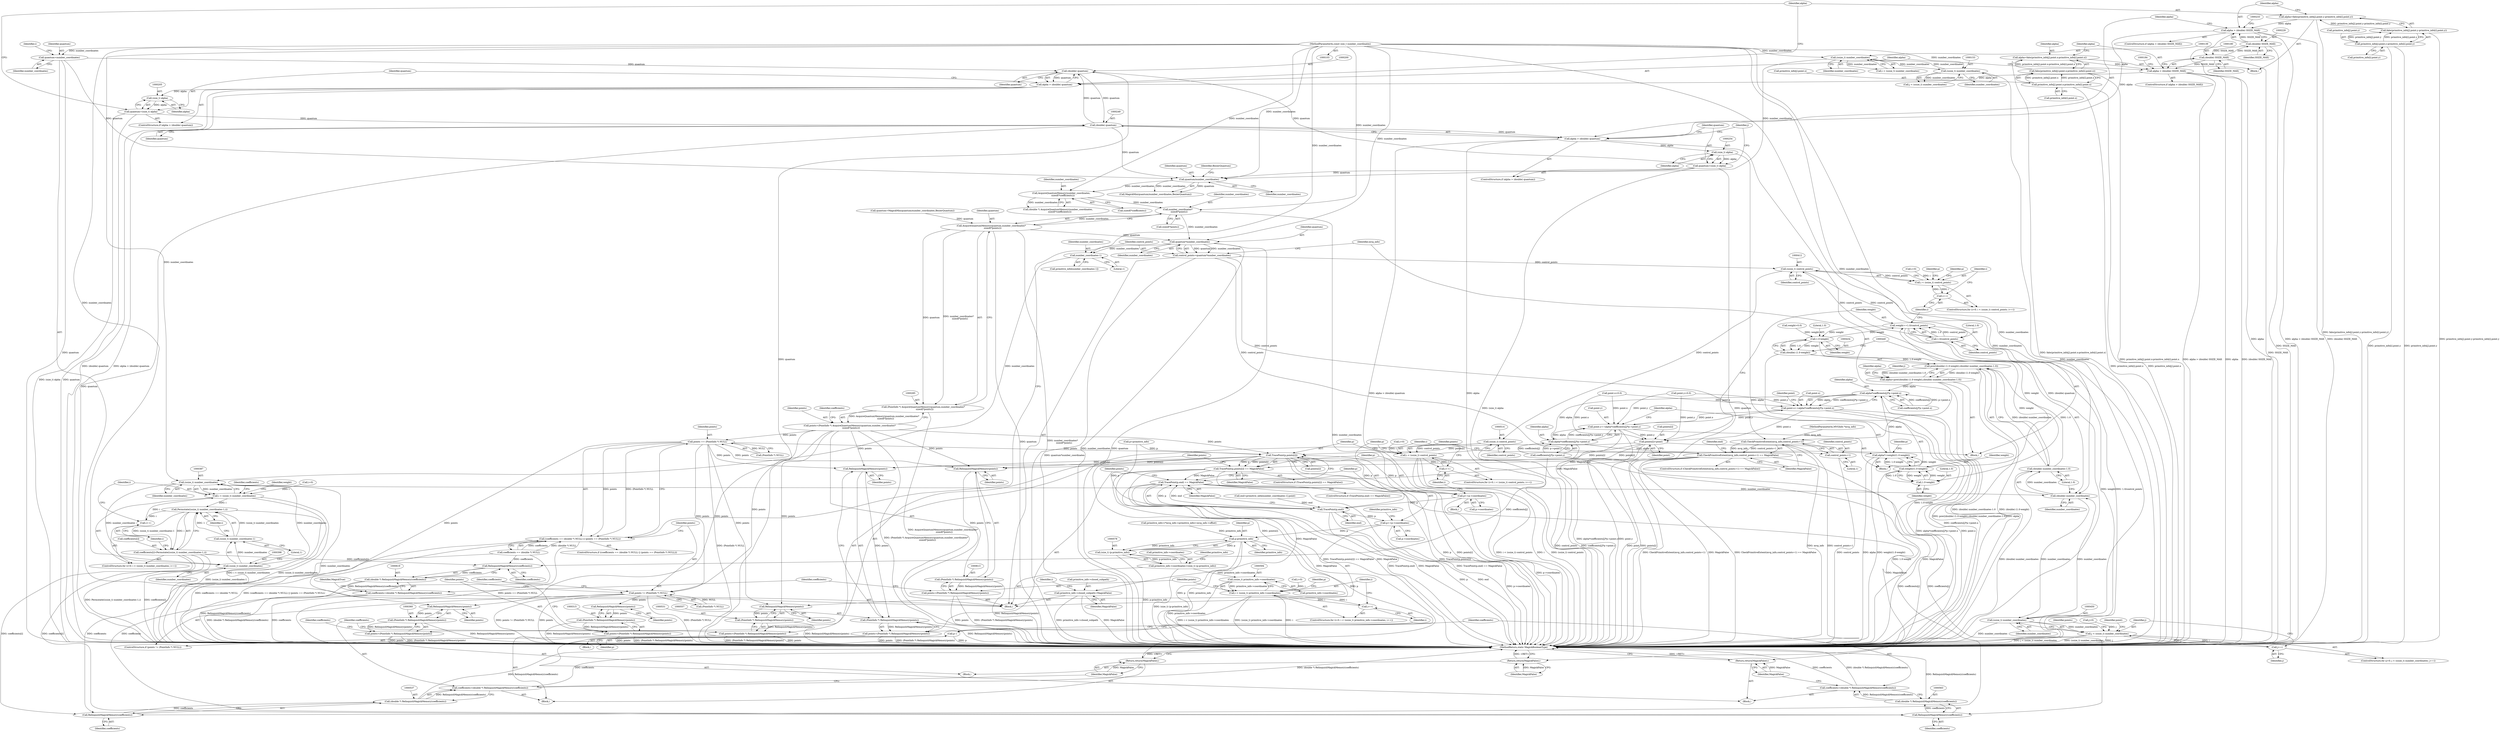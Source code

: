 digraph "0_ImageMagick_ecf7c6b288e11e7e7f75387c5e9e93e423b98397@API" {
"1000288" [label="(Call,number_coordinates*\n    sizeof(*points))"];
"1000277" [label="(Call,AcquireQuantumMemory(number_coordinates,\n     sizeof(*coefficients)))"];
"1000259" [label="(Call,quantum/number_coordinates)"];
"1000129" [label="(Call,quantum=number_coordinates)"];
"1000105" [label="(MethodParameterIn,const size_t number_coordinates)"];
"1000251" [label="(Call,quantum=(size_t) alpha)"];
"1000253" [label="(Call,(size_t) alpha)"];
"1000246" [label="(Call,alpha > (double) quantum)"];
"1000226" [label="(Call,alpha > (double) SSIZE_MAX)"];
"1000207" [label="(Call,alpha=fabs(primitive_info[j].point.y-primitive_info[i].point.y))"];
"1000209" [label="(Call,fabs(primitive_info[j].point.y-primitive_info[i].point.y))"];
"1000210" [label="(Call,primitive_info[j].point.y-primitive_info[i].point.y)"];
"1000228" [label="(Call,(double) SSIZE_MAX)"];
"1000179" [label="(Call,(double) SSIZE_MAX)"];
"1000248" [label="(Call,(double) quantum)"];
"1000199" [label="(Call,(double) quantum)"];
"1000202" [label="(Call,quantum=(size_t) alpha)"];
"1000204" [label="(Call,(size_t) alpha)"];
"1000197" [label="(Call,alpha > (double) quantum)"];
"1000177" [label="(Call,alpha > (double) SSIZE_MAX)"];
"1000158" [label="(Call,alpha=fabs(primitive_info[j].point.x-primitive_info[i].point.x))"];
"1000160" [label="(Call,fabs(primitive_info[j].point.x-primitive_info[i].point.x))"];
"1000161" [label="(Call,primitive_info[j].point.x-primitive_info[i].point.x)"];
"1000138" [label="(Call,(ssize_t) number_coordinates)"];
"1000152" [label="(Call,(ssize_t) number_coordinates)"];
"1000286" [label="(Call,AcquireQuantumMemory(quantum,number_coordinates*\n    sizeof(*points)))"];
"1000284" [label="(Call,(PointInfo *) AcquireQuantumMemory(quantum,number_coordinates*\n    sizeof(*points)))"];
"1000282" [label="(Call,points=(PointInfo *) AcquireQuantumMemory(quantum,number_coordinates*\n    sizeof(*points)))"];
"1000300" [label="(Call,points == (PointInfo *) NULL)"];
"1000294" [label="(Call,(coefficients == (double *) NULL) || (points == (PointInfo *) NULL))"];
"1000307" [label="(Call,points != (PointInfo *) NULL)"];
"1000316" [label="(Call,RelinquishMagickMemory(points))"];
"1000314" [label="(Call,(PointInfo *) RelinquishMagickMemory(points))"];
"1000312" [label="(Call,points=(PointInfo *) RelinquishMagickMemory(points))"];
"1000361" [label="(Call,RelinquishMagickMemory(points))"];
"1000359" [label="(Call,(PointInfo *) RelinquishMagickMemory(points))"];
"1000357" [label="(Call,points=(PointInfo *) RelinquishMagickMemory(points))"];
"1000521" [label="(Call,TracePoint(p,points[i]))"];
"1000520" [label="(Call,TracePoint(p,points[i]) == MagickFalse)"];
"1000540" [label="(Return,return(MagickFalse);)"];
"1000548" [label="(Call,TracePoint(p,end) == MagickFalse)"];
"1000566" [label="(Return,return(MagickFalse);)"];
"1000582" [label="(Call,primitive_info->closed_subpath=MagickFalse)"];
"1000532" [label="(Call,RelinquishMagickMemory(points))"];
"1000530" [label="(Call,(PointInfo *) RelinquishMagickMemory(points))"];
"1000528" [label="(Call,points=(PointInfo *) RelinquishMagickMemory(points))"];
"1000542" [label="(Call,p+=p->coordinates)"];
"1000549" [label="(Call,TracePoint(p,end))"];
"1000568" [label="(Call,p+=p->coordinates)"];
"1000579" [label="(Call,p-primitive_info)"];
"1000577" [label="(Call,(size_t) (p-primitive_info))"];
"1000573" [label="(Call,primitive_info->coordinates=(size_t) (p-primitive_info))"];
"1000593" [label="(Call,(ssize_t) primitive_info->coordinates)"];
"1000591" [label="(Call,i < (ssize_t) primitive_info->coordinates)"];
"1000598" [label="(Call,i++)"];
"1000608" [label="(Call,p--)"];
"1000558" [label="(Call,RelinquishMagickMemory(points))"];
"1000556" [label="(Call,(PointInfo *) RelinquishMagickMemory(points))"];
"1000554" [label="(Call,points=(PointInfo *) RelinquishMagickMemory(points))"];
"1000614" [label="(Call,RelinquishMagickMemory(points))"];
"1000612" [label="(Call,(PointInfo *) RelinquishMagickMemory(points))"];
"1000610" [label="(Call,points=(PointInfo *) RelinquishMagickMemory(points))"];
"1000345" [label="(Call,quantum*number_coordinates)"];
"1000343" [label="(Call,control_points=quantum*number_coordinates)"];
"1000350" [label="(Call,CheckPrimitiveExtent(mvg_info,control_points+1))"];
"1000349" [label="(Call,CheckPrimitiveExtent(mvg_info,control_points+1) == MagickFalse)"];
"1000369" [label="(Return,return(MagickFalse);)"];
"1000352" [label="(Call,control_points+1)"];
"1000411" [label="(Call,(ssize_t) control_points)"];
"1000409" [label="(Call,i < (ssize_t) control_points)"];
"1000414" [label="(Call,i++)"];
"1000501" [label="(Call,1.0/control_points)"];
"1000499" [label="(Call,weight+=1.0/control_points)"];
"1000435" [label="(Call,1.0-weight)"];
"1000433" [label="(Call,(double) (1.0-weight))"];
"1000432" [label="(Call,pow((double) (1.0-weight),(double) number_coordinates-1.0))"];
"1000430" [label="(Call,alpha=pow((double) (1.0-weight),(double) number_coordinates-1.0))"];
"1000459" [label="(Call,alpha*coefficients[j]*p->point.x)"];
"1000455" [label="(Call,point.x+=alpha*coefficients[j]*p->point.x)"];
"1000470" [label="(Call,point.y+=alpha*coefficients[j]*p->point.y)"];
"1000494" [label="(Call,points[i]=point)"];
"1000474" [label="(Call,alpha*coefficients[j]*p->point.y)"];
"1000485" [label="(Call,alpha*=weight/(1.0-weight))"];
"1000489" [label="(Call,1.0-weight)"];
"1000487" [label="(Call,weight/(1.0-weight))"];
"1000513" [label="(Call,(ssize_t) control_points)"];
"1000511" [label="(Call,i < (ssize_t) control_points)"];
"1000516" [label="(Call,i++)"];
"1000376" [label="(Call,number_coordinates-1)"];
"1000386" [label="(Call,(ssize_t) number_coordinates)"];
"1000384" [label="(Call,i < (ssize_t) number_coordinates)"];
"1000395" [label="(Call,Permutate((ssize_t) number_coordinates-1,i))"];
"1000389" [label="(Call,i++)"];
"1000391" [label="(Call,coefficients[i]=Permutate((ssize_t) number_coordinates-1,i))"];
"1000538" [label="(Call,RelinquishMagickMemory(coefficients))"];
"1000536" [label="(Call,(double *) RelinquishMagickMemory(coefficients))"];
"1000534" [label="(Call,coefficients=(double *) RelinquishMagickMemory(coefficients))"];
"1000564" [label="(Call,RelinquishMagickMemory(coefficients))"];
"1000562" [label="(Call,(double *) RelinquishMagickMemory(coefficients))"];
"1000560" [label="(Call,coefficients=(double *) RelinquishMagickMemory(coefficients))"];
"1000620" [label="(Call,RelinquishMagickMemory(coefficients))"];
"1000618" [label="(Call,(double *) RelinquishMagickMemory(coefficients))"];
"1000616" [label="(Call,coefficients=(double *) RelinquishMagickMemory(coefficients))"];
"1000397" [label="(Call,(ssize_t) number_coordinates)"];
"1000396" [label="(Call,(ssize_t) number_coordinates-1)"];
"1000439" [label="(Call,(double) number_coordinates)"];
"1000438" [label="(Call,(double) number_coordinates-1.0)"];
"1000449" [label="(Call,(ssize_t) number_coordinates)"];
"1000447" [label="(Call,j < (ssize_t) number_coordinates)"];
"1000452" [label="(Call,j++)"];
"1000227" [label="(Identifier,alpha)"];
"1000204" [label="(Call,(size_t) alpha)"];
"1000283" [label="(Identifier,points)"];
"1000400" [label="(Literal,1)"];
"1000177" [label="(Call,alpha > (double) SSIZE_MAX)"];
"1000438" [label="(Call,(double) number_coordinates-1.0)"];
"1000388" [label="(Identifier,number_coordinates)"];
"1000385" [label="(Identifier,i)"];
"1000226" [label="(Call,alpha > (double) SSIZE_MAX)"];
"1000275" [label="(Call,(double *) AcquireQuantumMemory(number_coordinates,\n     sizeof(*coefficients)))"];
"1000359" [label="(Call,(PointInfo *) RelinquishMagickMemory(points))"];
"1000491" [label="(Identifier,weight)"];
"1000279" [label="(Call,sizeof(*coefficients))"];
"1000523" [label="(Call,points[i])"];
"1000443" [label="(ControlStructure,for (j=0; j < (ssize_t) number_coordinates; j++))"];
"1000277" [label="(Call,AcquireQuantumMemory(number_coordinates,\n     sizeof(*coefficients)))"];
"1000544" [label="(Call,p->coordinates)"];
"1000573" [label="(Call,primitive_info->coordinates=(size_t) (p-primitive_info))"];
"1000600" [label="(Block,)"];
"1000134" [label="(Identifier,i)"];
"1000252" [label="(Identifier,quantum)"];
"1000420" [label="(Call,point.x=0.0)"];
"1000507" [label="(ControlStructure,for (i=0; i < (ssize_t) control_points; i++))"];
"1000416" [label="(Block,)"];
"1000203" [label="(Identifier,quantum)"];
"1000536" [label="(Call,(double *) RelinquishMagickMemory(coefficients))"];
"1000406" [label="(Call,i=0)"];
"1000621" [label="(Identifier,coefficients)"];
"1000623" [label="(Identifier,MagickTrue)"];
"1000399" [label="(Identifier,number_coordinates)"];
"1000386" [label="(Call,(ssize_t) number_coordinates)"];
"1000552" [label="(Identifier,MagickFalse)"];
"1000503" [label="(Identifier,control_points)"];
"1000357" [label="(Call,points=(PointInfo *) RelinquishMagickMemory(points))"];
"1000567" [label="(Identifier,MagickFalse)"];
"1000250" [label="(Identifier,quantum)"];
"1000129" [label="(Call,quantum=number_coordinates)"];
"1000369" [label="(Return,return(MagickFalse);)"];
"1000442" [label="(Literal,1.0)"];
"1000547" [label="(ControlStructure,if (TracePoint(p,end) == MagickFalse))"];
"1000609" [label="(Identifier,p)"];
"1000615" [label="(Identifier,points)"];
"1000364" [label="(Identifier,coefficients)"];
"1000472" [label="(Identifier,point)"];
"1000201" [label="(Identifier,quantum)"];
"1000498" [label="(Identifier,point)"];
"1000302" [label="(Call,(PointInfo *) NULL)"];
"1000548" [label="(Call,TracePoint(p,end) == MagickFalse)"];
"1000301" [label="(Identifier,points)"];
"1000405" [label="(ControlStructure,for (i=0; i < (ssize_t) control_points; i++))"];
"1000432" [label="(Call,pow((double) (1.0-weight),(double) number_coordinates-1.0))"];
"1000260" [label="(Identifier,quantum)"];
"1000519" [label="(ControlStructure,if (TracePoint(p,points[i]) == MagickFalse))"];
"1000553" [label="(Block,)"];
"1000371" [label="(Call,end=primitive_info[number_coordinates-1].point)"];
"1000624" [label="(MethodReturn,static MagickBooleanType)"];
"1000362" [label="(Identifier,points)"];
"1000456" [label="(Call,point.x)"];
"1000312" [label="(Call,points=(PointInfo *) RelinquishMagickMemory(points))"];
"1000392" [label="(Call,coefficients[i])"];
"1000225" [label="(ControlStructure,if (alpha > (double) SSIZE_MAX))"];
"1000308" [label="(Identifier,points)"];
"1000612" [label="(Call,(PointInfo *) RelinquishMagickMemory(points))"];
"1000355" [label="(Identifier,MagickFalse)"];
"1000470" [label="(Call,point.y+=alpha*coefficients[j]*p->point.y)"];
"1000246" [label="(Call,alpha > (double) quantum)"];
"1000179" [label="(Call,(double) SSIZE_MAX)"];
"1000486" [label="(Identifier,alpha)"];
"1000181" [label="(Identifier,SSIZE_MAX)"];
"1000131" [label="(Identifier,number_coordinates)"];
"1000316" [label="(Call,RelinquishMagickMemory(points))"];
"1000199" [label="(Call,(double) quantum)"];
"1000460" [label="(Identifier,alpha)"];
"1000209" [label="(Call,fabs(primitive_info[j].point.y-primitive_info[i].point.y))"];
"1000570" [label="(Call,p->coordinates)"];
"1000361" [label="(Call,RelinquishMagickMemory(points))"];
"1000258" [label="(Call,MagickMin(quantum/number_coordinates,BezierQuantum))"];
"1000520" [label="(Call,TracePoint(p,points[i]) == MagickFalse)"];
"1000526" [label="(Identifier,MagickFalse)"];
"1000560" [label="(Call,coefficients=(double *) RelinquishMagickMemory(coefficients))"];
"1000496" [label="(Identifier,points)"];
"1000564" [label="(Call,RelinquishMagickMemory(coefficients))"];
"1000541" [label="(Identifier,MagickFalse)"];
"1000517" [label="(Identifier,i)"];
"1000592" [label="(Identifier,i)"];
"1000542" [label="(Call,p+=p->coordinates)"];
"1000568" [label="(Call,p+=p->coordinates)"];
"1000286" [label="(Call,AcquireQuantumMemory(quantum,number_coordinates*\n    sizeof(*points)))"];
"1000152" [label="(Call,(ssize_t) number_coordinates)"];
"1000253" [label="(Call,(size_t) alpha)"];
"1000513" [label="(Call,(ssize_t) control_points)"];
"1000565" [label="(Identifier,coefficients)"];
"1000381" [label="(Call,i=0)"];
"1000433" [label="(Call,(double) (1.0-weight))"];
"1000230" [label="(Identifier,SSIZE_MAX)"];
"1000439" [label="(Call,(double) number_coordinates)"];
"1000198" [label="(Identifier,alpha)"];
"1000261" [label="(Identifier,number_coordinates)"];
"1000159" [label="(Identifier,alpha)"];
"1000105" [label="(MethodParameterIn,const size_t number_coordinates)"];
"1000162" [label="(Call,primitive_info[j].point.x)"];
"1000140" [label="(Identifier,number_coordinates)"];
"1000595" [label="(Call,primitive_info->coordinates)"];
"1000505" [label="(Identifier,p)"];
"1000418" [label="(Identifier,p)"];
"1000485" [label="(Call,alpha*=weight/(1.0-weight))"];
"1000138" [label="(Call,(ssize_t) number_coordinates)"];
"1000157" [label="(Block,)"];
"1000550" [label="(Identifier,p)"];
"1000554" [label="(Call,points=(PointInfo *) RelinquishMagickMemory(points))"];
"1000415" [label="(Identifier,i)"];
"1000410" [label="(Identifier,i)"];
"1000588" [label="(Call,i=0)"];
"1000345" [label="(Call,quantum*number_coordinates)"];
"1000259" [label="(Call,quantum/number_coordinates)"];
"1000500" [label="(Identifier,weight)"];
"1000577" [label="(Call,(size_t) (p-primitive_info))"];
"1000376" [label="(Call,number_coordinates-1)"];
"1000555" [label="(Identifier,points)"];
"1000384" [label="(Call,i < (ssize_t) number_coordinates)"];
"1000579" [label="(Call,p-primitive_info)"];
"1000306" [label="(ControlStructure,if (points != (PointInfo *) NULL))"];
"1000245" [label="(ControlStructure,if (alpha > (double) quantum))"];
"1000284" [label="(Call,(PointInfo *) AcquireQuantumMemory(quantum,number_coordinates*\n    sizeof(*points)))"];
"1000352" [label="(Call,control_points+1)"];
"1000282" [label="(Call,points=(PointInfo *) AcquireQuantumMemory(quantum,number_coordinates*\n    sizeof(*points)))"];
"1000437" [label="(Identifier,weight)"];
"1000228" [label="(Call,(double) SSIZE_MAX)"];
"1000530" [label="(Call,(PointInfo *) RelinquishMagickMemory(points))"];
"1000300" [label="(Call,points == (PointInfo *) NULL)"];
"1000287" [label="(Identifier,quantum)"];
"1000350" [label="(Call,CheckPrimitiveExtent(mvg_info,control_points+1))"];
"1000154" [label="(Identifier,number_coordinates)"];
"1000543" [label="(Identifier,p)"];
"1000511" [label="(Call,i < (ssize_t) control_points)"];
"1000561" [label="(Identifier,coefficients)"];
"1000396" [label="(Call,(ssize_t) number_coordinates-1)"];
"1000448" [label="(Identifier,j)"];
"1000549" [label="(Call,TracePoint(p,end))"];
"1000474" [label="(Call,alpha*coefficients[j]*p->point.y)"];
"1000393" [label="(Identifier,coefficients)"];
"1000586" [label="(Identifier,MagickFalse)"];
"1000451" [label="(Identifier,number_coordinates)"];
"1000444" [label="(Call,j=0)"];
"1000582" [label="(Call,primitive_info->closed_subpath=MagickFalse)"];
"1000540" [label="(Return,return(MagickFalse);)"];
"1000104" [label="(MethodParameterIn,MVGInfo *mvg_info)"];
"1000169" [label="(Call,primitive_info[i].point.x)"];
"1000459" [label="(Call,alpha*coefficients[j]*p->point.x)"];
"1000263" [label="(Call,primitive_info=(*mvg_info->primitive_info)+mvg_info->offset)"];
"1000493" [label="(Identifier,p)"];
"1000161" [label="(Call,primitive_info[j].point.x-primitive_info[i].point.x)"];
"1000532" [label="(Call,RelinquishMagickMemory(points))"];
"1000452" [label="(Call,j++)"];
"1000409" [label="(Call,i < (ssize_t) control_points)"];
"1000455" [label="(Call,point.x+=alpha*coefficients[j]*p->point.x)"];
"1000488" [label="(Identifier,weight)"];
"1000535" [label="(Identifier,coefficients)"];
"1000461" [label="(Call,coefficients[j]*p->point.x)"];
"1000499" [label="(Call,weight+=1.0/control_points)"];
"1000476" [label="(Call,coefficients[j]*p->point.y)"];
"1000411" [label="(Call,(ssize_t) control_points)"];
"1000309" [label="(Call,(PointInfo *) NULL)"];
"1000558" [label="(Call,RelinquishMagickMemory(points))"];
"1000343" [label="(Call,control_points=quantum*number_coordinates)"];
"1000435" [label="(Call,1.0-weight)"];
"1000314" [label="(Call,(PointInfo *) RelinquishMagickMemory(points))"];
"1000583" [label="(Call,primitive_info->closed_subpath)"];
"1000569" [label="(Identifier,p)"];
"1000380" [label="(ControlStructure,for (i=0; i < (ssize_t) number_coordinates; i++))"];
"1000534" [label="(Call,coefficients=(double *) RelinquishMagickMemory(coefficients))"];
"1000521" [label="(Call,TracePoint(p,points[i]))"];
"1000447" [label="(Call,j < (ssize_t) number_coordinates)"];
"1000377" [label="(Identifier,number_coordinates)"];
"1000211" [label="(Call,primitive_info[j].point.y)"];
"1000344" [label="(Identifier,control_points)"];
"1000489" [label="(Call,1.0-weight)"];
"1000441" [label="(Identifier,number_coordinates)"];
"1000197" [label="(Call,alpha > (double) quantum)"];
"1000475" [label="(Identifier,alpha)"];
"1000620" [label="(Call,RelinquishMagickMemory(coefficients))"];
"1000248" [label="(Call,(double) quantum)"];
"1000587" [label="(ControlStructure,for (i=0; i < (ssize_t) primitive_info->coordinates; i++))"];
"1000374" [label="(Call,primitive_info[number_coordinates-1])"];
"1000176" [label="(ControlStructure,if (alpha > (double) SSIZE_MAX))"];
"1000431" [label="(Identifier,alpha)"];
"1000614" [label="(Call,RelinquishMagickMemory(points))"];
"1000290" [label="(Call,sizeof(*points))"];
"1000351" [label="(Identifier,mvg_info)"];
"1000494" [label="(Call,points[i]=point)"];
"1000522" [label="(Identifier,p)"];
"1000490" [label="(Literal,1.0)"];
"1000516" [label="(Call,i++)"];
"1000158" [label="(Call,alpha=fabs(primitive_info[j].point.x-primitive_info[i].point.x))"];
"1000196" [label="(ControlStructure,if (alpha > (double) quantum))"];
"1000518" [label="(Block,)"];
"1000346" [label="(Identifier,quantum)"];
"1000349" [label="(Call,CheckPrimitiveExtent(mvg_info,control_points+1) == MagickFalse)"];
"1000502" [label="(Literal,1.0)"];
"1000538" [label="(Call,RelinquishMagickMemory(coefficients))"];
"1000293" [label="(ControlStructure,if ((coefficients == (double *) NULL) || (points == (PointInfo *) NULL)))"];
"1000539" [label="(Identifier,coefficients)"];
"1000445" [label="(Identifier,j)"];
"1000574" [label="(Call,primitive_info->coordinates)"];
"1000617" [label="(Identifier,coefficients)"];
"1000401" [label="(Identifier,i)"];
"1000495" [label="(Call,points[i])"];
"1000562" [label="(Call,(double *) RelinquishMagickMemory(coefficients))"];
"1000471" [label="(Call,point.y)"];
"1000449" [label="(Call,(ssize_t) number_coordinates)"];
"1000591" [label="(Call,i < (ssize_t) primitive_info->coordinates)"];
"1000512" [label="(Identifier,i)"];
"1000207" [label="(Call,alpha=fabs(primitive_info[j].point.y-primitive_info[i].point.y))"];
"1000391" [label="(Call,coefficients[i]=Permutate((ssize_t) number_coordinates-1,i))"];
"1000262" [label="(Identifier,BezierQuantum)"];
"1000320" [label="(Identifier,coefficients)"];
"1000603" [label="(Identifier,p)"];
"1000347" [label="(Identifier,number_coordinates)"];
"1000255" [label="(Identifier,alpha)"];
"1000294" [label="(Call,(coefficients == (double *) NULL) || (points == (PointInfo *) NULL))"];
"1000414" [label="(Call,i++)"];
"1000288" [label="(Call,number_coordinates*\n    sizeof(*points))"];
"1000529" [label="(Identifier,points)"];
"1000580" [label="(Identifier,p)"];
"1000610" [label="(Call,points=(PointInfo *) RelinquishMagickMemory(points))"];
"1000533" [label="(Identifier,points)"];
"1000289" [label="(Identifier,number_coordinates)"];
"1000156" [label="(Identifier,j)"];
"1000575" [label="(Identifier,primitive_info)"];
"1000598" [label="(Call,i++)"];
"1000599" [label="(Identifier,i)"];
"1000378" [label="(Literal,1)"];
"1000348" [label="(ControlStructure,if (CheckPrimitiveExtent(mvg_info,control_points+1) == MagickFalse))"];
"1000372" [label="(Identifier,end)"];
"1000589" [label="(Identifier,i)"];
"1000150" [label="(Call,j < (ssize_t) number_coordinates)"];
"1000584" [label="(Identifier,primitive_info)"];
"1000436" [label="(Literal,1.0)"];
"1000218" [label="(Call,primitive_info[i].point.y)"];
"1000313" [label="(Identifier,points)"];
"1000454" [label="(Block,)"];
"1000608" [label="(Call,p--)"];
"1000210" [label="(Call,primitive_info[j].point.y-primitive_info[i].point.y)"];
"1000389" [label="(Call,i++)"];
"1000581" [label="(Identifier,primitive_info)"];
"1000295" [label="(Call,coefficients == (double *) NULL)"];
"1000390" [label="(Identifier,i)"];
"1000296" [label="(Identifier,coefficients)"];
"1000247" [label="(Identifier,alpha)"];
"1000354" [label="(Literal,1)"];
"1000251" [label="(Call,quantum=(size_t) alpha)"];
"1000508" [label="(Call,i=0)"];
"1000256" [label="(Call,quantum=MagickMin(quantum/number_coordinates,BezierQuantum))"];
"1000453" [label="(Identifier,j)"];
"1000395" [label="(Call,Permutate((ssize_t) number_coordinates-1,i))"];
"1000618" [label="(Call,(double *) RelinquishMagickMemory(coefficients))"];
"1000397" [label="(Call,(ssize_t) number_coordinates)"];
"1000130" [label="(Identifier,quantum)"];
"1000178" [label="(Identifier,alpha)"];
"1000402" [label="(Call,weight=0.0)"];
"1000559" [label="(Identifier,points)"];
"1000457" [label="(Identifier,point)"];
"1000566" [label="(Return,return(MagickFalse);)"];
"1000501" [label="(Call,1.0/control_points)"];
"1000611" [label="(Identifier,points)"];
"1000487" [label="(Call,weight/(1.0-weight))"];
"1000370" [label="(Identifier,MagickFalse)"];
"1000593" [label="(Call,(ssize_t) primitive_info->coordinates)"];
"1000413" [label="(Identifier,control_points)"];
"1000515" [label="(Identifier,control_points)"];
"1000106" [label="(Block,)"];
"1000356" [label="(Block,)"];
"1000358" [label="(Identifier,points)"];
"1000528" [label="(Call,points=(PointInfo *) RelinquishMagickMemory(points))"];
"1000425" [label="(Call,point.y=0.0)"];
"1000616" [label="(Call,coefficients=(double *) RelinquishMagickMemory(coefficients))"];
"1000206" [label="(Identifier,alpha)"];
"1000551" [label="(Identifier,end)"];
"1000556" [label="(Call,(PointInfo *) RelinquishMagickMemory(points))"];
"1000430" [label="(Call,alpha=pow((double) (1.0-weight),(double) number_coordinates-1.0))"];
"1000504" [label="(Call,p=primitive_info)"];
"1000317" [label="(Identifier,points)"];
"1000208" [label="(Identifier,alpha)"];
"1000278" [label="(Identifier,number_coordinates)"];
"1000160" [label="(Call,fabs(primitive_info[j].point.x-primitive_info[i].point.x))"];
"1000307" [label="(Call,points != (PointInfo *) NULL)"];
"1000353" [label="(Identifier,control_points)"];
"1000202" [label="(Call,quantum=(size_t) alpha)"];
"1000403" [label="(Identifier,weight)"];
"1000527" [label="(Block,)"];
"1000136" [label="(Call,i < (ssize_t) number_coordinates)"];
"1000288" -> "1000286"  [label="AST: "];
"1000288" -> "1000290"  [label="CFG: "];
"1000289" -> "1000288"  [label="AST: "];
"1000290" -> "1000288"  [label="AST: "];
"1000286" -> "1000288"  [label="CFG: "];
"1000288" -> "1000624"  [label="DDG: number_coordinates"];
"1000288" -> "1000286"  [label="DDG: number_coordinates"];
"1000277" -> "1000288"  [label="DDG: number_coordinates"];
"1000105" -> "1000288"  [label="DDG: number_coordinates"];
"1000288" -> "1000345"  [label="DDG: number_coordinates"];
"1000277" -> "1000275"  [label="AST: "];
"1000277" -> "1000279"  [label="CFG: "];
"1000278" -> "1000277"  [label="AST: "];
"1000279" -> "1000277"  [label="AST: "];
"1000275" -> "1000277"  [label="CFG: "];
"1000277" -> "1000275"  [label="DDG: number_coordinates"];
"1000259" -> "1000277"  [label="DDG: number_coordinates"];
"1000105" -> "1000277"  [label="DDG: number_coordinates"];
"1000259" -> "1000258"  [label="AST: "];
"1000259" -> "1000261"  [label="CFG: "];
"1000260" -> "1000259"  [label="AST: "];
"1000261" -> "1000259"  [label="AST: "];
"1000262" -> "1000259"  [label="CFG: "];
"1000259" -> "1000258"  [label="DDG: quantum"];
"1000259" -> "1000258"  [label="DDG: number_coordinates"];
"1000129" -> "1000259"  [label="DDG: quantum"];
"1000251" -> "1000259"  [label="DDG: quantum"];
"1000248" -> "1000259"  [label="DDG: quantum"];
"1000138" -> "1000259"  [label="DDG: number_coordinates"];
"1000105" -> "1000259"  [label="DDG: number_coordinates"];
"1000129" -> "1000106"  [label="AST: "];
"1000129" -> "1000131"  [label="CFG: "];
"1000130" -> "1000129"  [label="AST: "];
"1000131" -> "1000129"  [label="AST: "];
"1000134" -> "1000129"  [label="CFG: "];
"1000129" -> "1000624"  [label="DDG: quantum"];
"1000105" -> "1000129"  [label="DDG: number_coordinates"];
"1000129" -> "1000199"  [label="DDG: quantum"];
"1000105" -> "1000103"  [label="AST: "];
"1000105" -> "1000624"  [label="DDG: number_coordinates"];
"1000105" -> "1000138"  [label="DDG: number_coordinates"];
"1000105" -> "1000152"  [label="DDG: number_coordinates"];
"1000105" -> "1000345"  [label="DDG: number_coordinates"];
"1000105" -> "1000376"  [label="DDG: number_coordinates"];
"1000105" -> "1000386"  [label="DDG: number_coordinates"];
"1000105" -> "1000397"  [label="DDG: number_coordinates"];
"1000105" -> "1000439"  [label="DDG: number_coordinates"];
"1000105" -> "1000449"  [label="DDG: number_coordinates"];
"1000251" -> "1000245"  [label="AST: "];
"1000251" -> "1000253"  [label="CFG: "];
"1000252" -> "1000251"  [label="AST: "];
"1000253" -> "1000251"  [label="AST: "];
"1000156" -> "1000251"  [label="CFG: "];
"1000251" -> "1000624"  [label="DDG: (size_t) alpha"];
"1000251" -> "1000624"  [label="DDG: quantum"];
"1000251" -> "1000199"  [label="DDG: quantum"];
"1000253" -> "1000251"  [label="DDG: alpha"];
"1000253" -> "1000255"  [label="CFG: "];
"1000254" -> "1000253"  [label="AST: "];
"1000255" -> "1000253"  [label="AST: "];
"1000253" -> "1000624"  [label="DDG: alpha"];
"1000246" -> "1000253"  [label="DDG: alpha"];
"1000246" -> "1000245"  [label="AST: "];
"1000246" -> "1000248"  [label="CFG: "];
"1000247" -> "1000246"  [label="AST: "];
"1000248" -> "1000246"  [label="AST: "];
"1000252" -> "1000246"  [label="CFG: "];
"1000156" -> "1000246"  [label="CFG: "];
"1000246" -> "1000624"  [label="DDG: (double) quantum"];
"1000246" -> "1000624"  [label="DDG: alpha > (double) quantum"];
"1000246" -> "1000624"  [label="DDG: alpha"];
"1000226" -> "1000246"  [label="DDG: alpha"];
"1000248" -> "1000246"  [label="DDG: quantum"];
"1000226" -> "1000225"  [label="AST: "];
"1000226" -> "1000228"  [label="CFG: "];
"1000227" -> "1000226"  [label="AST: "];
"1000228" -> "1000226"  [label="AST: "];
"1000233" -> "1000226"  [label="CFG: "];
"1000247" -> "1000226"  [label="CFG: "];
"1000226" -> "1000624"  [label="DDG: alpha"];
"1000226" -> "1000624"  [label="DDG: alpha > (double) SSIZE_MAX"];
"1000226" -> "1000624"  [label="DDG: (double) SSIZE_MAX"];
"1000207" -> "1000226"  [label="DDG: alpha"];
"1000228" -> "1000226"  [label="DDG: SSIZE_MAX"];
"1000207" -> "1000157"  [label="AST: "];
"1000207" -> "1000209"  [label="CFG: "];
"1000208" -> "1000207"  [label="AST: "];
"1000209" -> "1000207"  [label="AST: "];
"1000227" -> "1000207"  [label="CFG: "];
"1000207" -> "1000624"  [label="DDG: fabs(primitive_info[j].point.y-primitive_info[i].point.y)"];
"1000209" -> "1000207"  [label="DDG: primitive_info[j].point.y-primitive_info[i].point.y"];
"1000209" -> "1000210"  [label="CFG: "];
"1000210" -> "1000209"  [label="AST: "];
"1000209" -> "1000624"  [label="DDG: primitive_info[j].point.y-primitive_info[i].point.y"];
"1000210" -> "1000209"  [label="DDG: primitive_info[j].point.y"];
"1000210" -> "1000209"  [label="DDG: primitive_info[i].point.y"];
"1000210" -> "1000218"  [label="CFG: "];
"1000211" -> "1000210"  [label="AST: "];
"1000218" -> "1000210"  [label="AST: "];
"1000210" -> "1000624"  [label="DDG: primitive_info[i].point.y"];
"1000210" -> "1000624"  [label="DDG: primitive_info[j].point.y"];
"1000228" -> "1000230"  [label="CFG: "];
"1000229" -> "1000228"  [label="AST: "];
"1000230" -> "1000228"  [label="AST: "];
"1000228" -> "1000624"  [label="DDG: SSIZE_MAX"];
"1000228" -> "1000179"  [label="DDG: SSIZE_MAX"];
"1000179" -> "1000228"  [label="DDG: SSIZE_MAX"];
"1000179" -> "1000177"  [label="AST: "];
"1000179" -> "1000181"  [label="CFG: "];
"1000180" -> "1000179"  [label="AST: "];
"1000181" -> "1000179"  [label="AST: "];
"1000177" -> "1000179"  [label="CFG: "];
"1000179" -> "1000624"  [label="DDG: SSIZE_MAX"];
"1000179" -> "1000177"  [label="DDG: SSIZE_MAX"];
"1000248" -> "1000250"  [label="CFG: "];
"1000249" -> "1000248"  [label="AST: "];
"1000250" -> "1000248"  [label="AST: "];
"1000248" -> "1000624"  [label="DDG: quantum"];
"1000248" -> "1000199"  [label="DDG: quantum"];
"1000199" -> "1000248"  [label="DDG: quantum"];
"1000202" -> "1000248"  [label="DDG: quantum"];
"1000199" -> "1000197"  [label="AST: "];
"1000199" -> "1000201"  [label="CFG: "];
"1000200" -> "1000199"  [label="AST: "];
"1000201" -> "1000199"  [label="AST: "];
"1000197" -> "1000199"  [label="CFG: "];
"1000199" -> "1000624"  [label="DDG: quantum"];
"1000199" -> "1000197"  [label="DDG: quantum"];
"1000202" -> "1000196"  [label="AST: "];
"1000202" -> "1000204"  [label="CFG: "];
"1000203" -> "1000202"  [label="AST: "];
"1000204" -> "1000202"  [label="AST: "];
"1000208" -> "1000202"  [label="CFG: "];
"1000202" -> "1000624"  [label="DDG: quantum"];
"1000202" -> "1000624"  [label="DDG: (size_t) alpha"];
"1000204" -> "1000202"  [label="DDG: alpha"];
"1000204" -> "1000206"  [label="CFG: "];
"1000205" -> "1000204"  [label="AST: "];
"1000206" -> "1000204"  [label="AST: "];
"1000197" -> "1000204"  [label="DDG: alpha"];
"1000197" -> "1000196"  [label="AST: "];
"1000198" -> "1000197"  [label="AST: "];
"1000203" -> "1000197"  [label="CFG: "];
"1000208" -> "1000197"  [label="CFG: "];
"1000197" -> "1000624"  [label="DDG: alpha > (double) quantum"];
"1000197" -> "1000624"  [label="DDG: (double) quantum"];
"1000177" -> "1000197"  [label="DDG: alpha"];
"1000177" -> "1000176"  [label="AST: "];
"1000178" -> "1000177"  [label="AST: "];
"1000184" -> "1000177"  [label="CFG: "];
"1000198" -> "1000177"  [label="CFG: "];
"1000177" -> "1000624"  [label="DDG: alpha"];
"1000177" -> "1000624"  [label="DDG: (double) SSIZE_MAX"];
"1000177" -> "1000624"  [label="DDG: alpha > (double) SSIZE_MAX"];
"1000158" -> "1000177"  [label="DDG: alpha"];
"1000158" -> "1000157"  [label="AST: "];
"1000158" -> "1000160"  [label="CFG: "];
"1000159" -> "1000158"  [label="AST: "];
"1000160" -> "1000158"  [label="AST: "];
"1000178" -> "1000158"  [label="CFG: "];
"1000158" -> "1000624"  [label="DDG: fabs(primitive_info[j].point.x-primitive_info[i].point.x)"];
"1000160" -> "1000158"  [label="DDG: primitive_info[j].point.x-primitive_info[i].point.x"];
"1000160" -> "1000161"  [label="CFG: "];
"1000161" -> "1000160"  [label="AST: "];
"1000160" -> "1000624"  [label="DDG: primitive_info[j].point.x-primitive_info[i].point.x"];
"1000161" -> "1000160"  [label="DDG: primitive_info[j].point.x"];
"1000161" -> "1000160"  [label="DDG: primitive_info[i].point.x"];
"1000161" -> "1000169"  [label="CFG: "];
"1000162" -> "1000161"  [label="AST: "];
"1000169" -> "1000161"  [label="AST: "];
"1000161" -> "1000624"  [label="DDG: primitive_info[i].point.x"];
"1000161" -> "1000624"  [label="DDG: primitive_info[j].point.x"];
"1000138" -> "1000136"  [label="AST: "];
"1000138" -> "1000140"  [label="CFG: "];
"1000139" -> "1000138"  [label="AST: "];
"1000140" -> "1000138"  [label="AST: "];
"1000136" -> "1000138"  [label="CFG: "];
"1000138" -> "1000136"  [label="DDG: number_coordinates"];
"1000152" -> "1000138"  [label="DDG: number_coordinates"];
"1000138" -> "1000152"  [label="DDG: number_coordinates"];
"1000152" -> "1000150"  [label="AST: "];
"1000152" -> "1000154"  [label="CFG: "];
"1000153" -> "1000152"  [label="AST: "];
"1000154" -> "1000152"  [label="AST: "];
"1000150" -> "1000152"  [label="CFG: "];
"1000152" -> "1000624"  [label="DDG: number_coordinates"];
"1000152" -> "1000150"  [label="DDG: number_coordinates"];
"1000286" -> "1000284"  [label="AST: "];
"1000287" -> "1000286"  [label="AST: "];
"1000284" -> "1000286"  [label="CFG: "];
"1000286" -> "1000624"  [label="DDG: quantum"];
"1000286" -> "1000624"  [label="DDG: number_coordinates*\n    sizeof(*points)"];
"1000286" -> "1000284"  [label="DDG: quantum"];
"1000286" -> "1000284"  [label="DDG: number_coordinates*\n    sizeof(*points)"];
"1000256" -> "1000286"  [label="DDG: quantum"];
"1000286" -> "1000345"  [label="DDG: quantum"];
"1000284" -> "1000282"  [label="AST: "];
"1000285" -> "1000284"  [label="AST: "];
"1000282" -> "1000284"  [label="CFG: "];
"1000284" -> "1000624"  [label="DDG: AcquireQuantumMemory(quantum,number_coordinates*\n    sizeof(*points))"];
"1000284" -> "1000282"  [label="DDG: AcquireQuantumMemory(quantum,number_coordinates*\n    sizeof(*points))"];
"1000282" -> "1000106"  [label="AST: "];
"1000283" -> "1000282"  [label="AST: "];
"1000296" -> "1000282"  [label="CFG: "];
"1000282" -> "1000624"  [label="DDG: (PointInfo *) AcquireQuantumMemory(quantum,number_coordinates*\n    sizeof(*points))"];
"1000282" -> "1000300"  [label="DDG: points"];
"1000282" -> "1000307"  [label="DDG: points"];
"1000282" -> "1000361"  [label="DDG: points"];
"1000282" -> "1000521"  [label="DDG: points"];
"1000282" -> "1000532"  [label="DDG: points"];
"1000282" -> "1000558"  [label="DDG: points"];
"1000282" -> "1000614"  [label="DDG: points"];
"1000300" -> "1000294"  [label="AST: "];
"1000300" -> "1000302"  [label="CFG: "];
"1000301" -> "1000300"  [label="AST: "];
"1000302" -> "1000300"  [label="AST: "];
"1000294" -> "1000300"  [label="CFG: "];
"1000300" -> "1000624"  [label="DDG: (PointInfo *) NULL"];
"1000300" -> "1000294"  [label="DDG: points"];
"1000300" -> "1000294"  [label="DDG: (PointInfo *) NULL"];
"1000302" -> "1000300"  [label="DDG: NULL"];
"1000300" -> "1000307"  [label="DDG: points"];
"1000300" -> "1000361"  [label="DDG: points"];
"1000300" -> "1000521"  [label="DDG: points"];
"1000300" -> "1000532"  [label="DDG: points"];
"1000300" -> "1000558"  [label="DDG: points"];
"1000300" -> "1000614"  [label="DDG: points"];
"1000294" -> "1000293"  [label="AST: "];
"1000294" -> "1000295"  [label="CFG: "];
"1000295" -> "1000294"  [label="AST: "];
"1000308" -> "1000294"  [label="CFG: "];
"1000344" -> "1000294"  [label="CFG: "];
"1000294" -> "1000624"  [label="DDG: (coefficients == (double *) NULL) || (points == (PointInfo *) NULL)"];
"1000294" -> "1000624"  [label="DDG: points == (PointInfo *) NULL"];
"1000294" -> "1000624"  [label="DDG: coefficients == (double *) NULL"];
"1000295" -> "1000294"  [label="DDG: coefficients"];
"1000295" -> "1000294"  [label="DDG: (double *) NULL"];
"1000307" -> "1000306"  [label="AST: "];
"1000307" -> "1000309"  [label="CFG: "];
"1000308" -> "1000307"  [label="AST: "];
"1000309" -> "1000307"  [label="AST: "];
"1000313" -> "1000307"  [label="CFG: "];
"1000320" -> "1000307"  [label="CFG: "];
"1000307" -> "1000624"  [label="DDG: (PointInfo *) NULL"];
"1000307" -> "1000624"  [label="DDG: points != (PointInfo *) NULL"];
"1000307" -> "1000624"  [label="DDG: points"];
"1000309" -> "1000307"  [label="DDG: NULL"];
"1000307" -> "1000316"  [label="DDG: points"];
"1000316" -> "1000314"  [label="AST: "];
"1000316" -> "1000317"  [label="CFG: "];
"1000317" -> "1000316"  [label="AST: "];
"1000314" -> "1000316"  [label="CFG: "];
"1000316" -> "1000314"  [label="DDG: points"];
"1000314" -> "1000312"  [label="AST: "];
"1000315" -> "1000314"  [label="AST: "];
"1000312" -> "1000314"  [label="CFG: "];
"1000314" -> "1000624"  [label="DDG: RelinquishMagickMemory(points)"];
"1000314" -> "1000312"  [label="DDG: RelinquishMagickMemory(points)"];
"1000312" -> "1000306"  [label="AST: "];
"1000313" -> "1000312"  [label="AST: "];
"1000320" -> "1000312"  [label="CFG: "];
"1000312" -> "1000624"  [label="DDG: points"];
"1000312" -> "1000624"  [label="DDG: (PointInfo *) RelinquishMagickMemory(points)"];
"1000361" -> "1000359"  [label="AST: "];
"1000361" -> "1000362"  [label="CFG: "];
"1000362" -> "1000361"  [label="AST: "];
"1000359" -> "1000361"  [label="CFG: "];
"1000361" -> "1000359"  [label="DDG: points"];
"1000359" -> "1000357"  [label="AST: "];
"1000360" -> "1000359"  [label="AST: "];
"1000357" -> "1000359"  [label="CFG: "];
"1000359" -> "1000624"  [label="DDG: RelinquishMagickMemory(points)"];
"1000359" -> "1000357"  [label="DDG: RelinquishMagickMemory(points)"];
"1000357" -> "1000356"  [label="AST: "];
"1000358" -> "1000357"  [label="AST: "];
"1000364" -> "1000357"  [label="CFG: "];
"1000357" -> "1000624"  [label="DDG: points"];
"1000357" -> "1000624"  [label="DDG: (PointInfo *) RelinquishMagickMemory(points)"];
"1000521" -> "1000520"  [label="AST: "];
"1000521" -> "1000523"  [label="CFG: "];
"1000522" -> "1000521"  [label="AST: "];
"1000523" -> "1000521"  [label="AST: "];
"1000526" -> "1000521"  [label="CFG: "];
"1000521" -> "1000624"  [label="DDG: p"];
"1000521" -> "1000624"  [label="DDG: points[i]"];
"1000521" -> "1000520"  [label="DDG: p"];
"1000521" -> "1000520"  [label="DDG: points[i]"];
"1000542" -> "1000521"  [label="DDG: p"];
"1000504" -> "1000521"  [label="DDG: p"];
"1000494" -> "1000521"  [label="DDG: points[i]"];
"1000521" -> "1000532"  [label="DDG: points[i]"];
"1000521" -> "1000542"  [label="DDG: p"];
"1000521" -> "1000558"  [label="DDG: points[i]"];
"1000521" -> "1000614"  [label="DDG: points[i]"];
"1000520" -> "1000519"  [label="AST: "];
"1000520" -> "1000526"  [label="CFG: "];
"1000526" -> "1000520"  [label="AST: "];
"1000529" -> "1000520"  [label="CFG: "];
"1000543" -> "1000520"  [label="CFG: "];
"1000520" -> "1000624"  [label="DDG: TracePoint(p,points[i]) == MagickFalse"];
"1000520" -> "1000624"  [label="DDG: MagickFalse"];
"1000520" -> "1000624"  [label="DDG: TracePoint(p,points[i])"];
"1000349" -> "1000520"  [label="DDG: MagickFalse"];
"1000520" -> "1000540"  [label="DDG: MagickFalse"];
"1000520" -> "1000548"  [label="DDG: MagickFalse"];
"1000540" -> "1000527"  [label="AST: "];
"1000540" -> "1000541"  [label="CFG: "];
"1000541" -> "1000540"  [label="AST: "];
"1000624" -> "1000540"  [label="CFG: "];
"1000540" -> "1000624"  [label="DDG: <RET>"];
"1000541" -> "1000540"  [label="DDG: MagickFalse"];
"1000548" -> "1000547"  [label="AST: "];
"1000548" -> "1000552"  [label="CFG: "];
"1000549" -> "1000548"  [label="AST: "];
"1000552" -> "1000548"  [label="AST: "];
"1000555" -> "1000548"  [label="CFG: "];
"1000569" -> "1000548"  [label="CFG: "];
"1000548" -> "1000624"  [label="DDG: TracePoint(p,end) == MagickFalse"];
"1000548" -> "1000624"  [label="DDG: TracePoint(p,end)"];
"1000548" -> "1000624"  [label="DDG: MagickFalse"];
"1000549" -> "1000548"  [label="DDG: p"];
"1000549" -> "1000548"  [label="DDG: end"];
"1000349" -> "1000548"  [label="DDG: MagickFalse"];
"1000548" -> "1000566"  [label="DDG: MagickFalse"];
"1000548" -> "1000582"  [label="DDG: MagickFalse"];
"1000566" -> "1000553"  [label="AST: "];
"1000566" -> "1000567"  [label="CFG: "];
"1000567" -> "1000566"  [label="AST: "];
"1000624" -> "1000566"  [label="CFG: "];
"1000566" -> "1000624"  [label="DDG: <RET>"];
"1000567" -> "1000566"  [label="DDG: MagickFalse"];
"1000582" -> "1000106"  [label="AST: "];
"1000582" -> "1000586"  [label="CFG: "];
"1000583" -> "1000582"  [label="AST: "];
"1000586" -> "1000582"  [label="AST: "];
"1000589" -> "1000582"  [label="CFG: "];
"1000582" -> "1000624"  [label="DDG: primitive_info->closed_subpath"];
"1000582" -> "1000624"  [label="DDG: MagickFalse"];
"1000532" -> "1000530"  [label="AST: "];
"1000532" -> "1000533"  [label="CFG: "];
"1000533" -> "1000532"  [label="AST: "];
"1000530" -> "1000532"  [label="CFG: "];
"1000532" -> "1000530"  [label="DDG: points"];
"1000530" -> "1000528"  [label="AST: "];
"1000531" -> "1000530"  [label="AST: "];
"1000528" -> "1000530"  [label="CFG: "];
"1000530" -> "1000624"  [label="DDG: RelinquishMagickMemory(points)"];
"1000530" -> "1000528"  [label="DDG: RelinquishMagickMemory(points)"];
"1000528" -> "1000527"  [label="AST: "];
"1000529" -> "1000528"  [label="AST: "];
"1000535" -> "1000528"  [label="CFG: "];
"1000528" -> "1000624"  [label="DDG: (PointInfo *) RelinquishMagickMemory(points)"];
"1000528" -> "1000624"  [label="DDG: points"];
"1000542" -> "1000518"  [label="AST: "];
"1000542" -> "1000544"  [label="CFG: "];
"1000543" -> "1000542"  [label="AST: "];
"1000544" -> "1000542"  [label="AST: "];
"1000517" -> "1000542"  [label="CFG: "];
"1000542" -> "1000624"  [label="DDG: p->coordinates"];
"1000542" -> "1000549"  [label="DDG: p"];
"1000549" -> "1000551"  [label="CFG: "];
"1000550" -> "1000549"  [label="AST: "];
"1000551" -> "1000549"  [label="AST: "];
"1000552" -> "1000549"  [label="CFG: "];
"1000549" -> "1000624"  [label="DDG: p"];
"1000549" -> "1000624"  [label="DDG: end"];
"1000504" -> "1000549"  [label="DDG: p"];
"1000371" -> "1000549"  [label="DDG: end"];
"1000549" -> "1000568"  [label="DDG: p"];
"1000568" -> "1000106"  [label="AST: "];
"1000568" -> "1000570"  [label="CFG: "];
"1000569" -> "1000568"  [label="AST: "];
"1000570" -> "1000568"  [label="AST: "];
"1000575" -> "1000568"  [label="CFG: "];
"1000568" -> "1000624"  [label="DDG: p->coordinates"];
"1000568" -> "1000579"  [label="DDG: p"];
"1000579" -> "1000577"  [label="AST: "];
"1000579" -> "1000581"  [label="CFG: "];
"1000580" -> "1000579"  [label="AST: "];
"1000581" -> "1000579"  [label="AST: "];
"1000577" -> "1000579"  [label="CFG: "];
"1000579" -> "1000624"  [label="DDG: p"];
"1000579" -> "1000624"  [label="DDG: primitive_info"];
"1000579" -> "1000577"  [label="DDG: p"];
"1000579" -> "1000577"  [label="DDG: primitive_info"];
"1000263" -> "1000579"  [label="DDG: primitive_info"];
"1000579" -> "1000608"  [label="DDG: p"];
"1000577" -> "1000573"  [label="AST: "];
"1000578" -> "1000577"  [label="AST: "];
"1000573" -> "1000577"  [label="CFG: "];
"1000577" -> "1000624"  [label="DDG: p-primitive_info"];
"1000577" -> "1000573"  [label="DDG: p-primitive_info"];
"1000573" -> "1000106"  [label="AST: "];
"1000574" -> "1000573"  [label="AST: "];
"1000584" -> "1000573"  [label="CFG: "];
"1000573" -> "1000624"  [label="DDG: (size_t) (p-primitive_info)"];
"1000573" -> "1000593"  [label="DDG: primitive_info->coordinates"];
"1000593" -> "1000591"  [label="AST: "];
"1000593" -> "1000595"  [label="CFG: "];
"1000594" -> "1000593"  [label="AST: "];
"1000595" -> "1000593"  [label="AST: "];
"1000591" -> "1000593"  [label="CFG: "];
"1000593" -> "1000624"  [label="DDG: primitive_info->coordinates"];
"1000593" -> "1000591"  [label="DDG: primitive_info->coordinates"];
"1000591" -> "1000587"  [label="AST: "];
"1000592" -> "1000591"  [label="AST: "];
"1000603" -> "1000591"  [label="CFG: "];
"1000611" -> "1000591"  [label="CFG: "];
"1000591" -> "1000624"  [label="DDG: i"];
"1000591" -> "1000624"  [label="DDG: i < (ssize_t) primitive_info->coordinates"];
"1000591" -> "1000624"  [label="DDG: (ssize_t) primitive_info->coordinates"];
"1000588" -> "1000591"  [label="DDG: i"];
"1000598" -> "1000591"  [label="DDG: i"];
"1000591" -> "1000598"  [label="DDG: i"];
"1000598" -> "1000587"  [label="AST: "];
"1000598" -> "1000599"  [label="CFG: "];
"1000599" -> "1000598"  [label="AST: "];
"1000592" -> "1000598"  [label="CFG: "];
"1000608" -> "1000600"  [label="AST: "];
"1000608" -> "1000609"  [label="CFG: "];
"1000609" -> "1000608"  [label="AST: "];
"1000599" -> "1000608"  [label="CFG: "];
"1000608" -> "1000624"  [label="DDG: p"];
"1000558" -> "1000556"  [label="AST: "];
"1000558" -> "1000559"  [label="CFG: "];
"1000559" -> "1000558"  [label="AST: "];
"1000556" -> "1000558"  [label="CFG: "];
"1000558" -> "1000556"  [label="DDG: points"];
"1000494" -> "1000558"  [label="DDG: points[i]"];
"1000556" -> "1000554"  [label="AST: "];
"1000557" -> "1000556"  [label="AST: "];
"1000554" -> "1000556"  [label="CFG: "];
"1000556" -> "1000624"  [label="DDG: RelinquishMagickMemory(points)"];
"1000556" -> "1000554"  [label="DDG: RelinquishMagickMemory(points)"];
"1000554" -> "1000553"  [label="AST: "];
"1000555" -> "1000554"  [label="AST: "];
"1000561" -> "1000554"  [label="CFG: "];
"1000554" -> "1000624"  [label="DDG: points"];
"1000554" -> "1000624"  [label="DDG: (PointInfo *) RelinquishMagickMemory(points)"];
"1000614" -> "1000612"  [label="AST: "];
"1000614" -> "1000615"  [label="CFG: "];
"1000615" -> "1000614"  [label="AST: "];
"1000612" -> "1000614"  [label="CFG: "];
"1000614" -> "1000612"  [label="DDG: points"];
"1000494" -> "1000614"  [label="DDG: points[i]"];
"1000612" -> "1000610"  [label="AST: "];
"1000613" -> "1000612"  [label="AST: "];
"1000610" -> "1000612"  [label="CFG: "];
"1000612" -> "1000624"  [label="DDG: RelinquishMagickMemory(points)"];
"1000612" -> "1000610"  [label="DDG: RelinquishMagickMemory(points)"];
"1000610" -> "1000106"  [label="AST: "];
"1000611" -> "1000610"  [label="AST: "];
"1000617" -> "1000610"  [label="CFG: "];
"1000610" -> "1000624"  [label="DDG: points"];
"1000610" -> "1000624"  [label="DDG: (PointInfo *) RelinquishMagickMemory(points)"];
"1000345" -> "1000343"  [label="AST: "];
"1000345" -> "1000347"  [label="CFG: "];
"1000346" -> "1000345"  [label="AST: "];
"1000347" -> "1000345"  [label="AST: "];
"1000343" -> "1000345"  [label="CFG: "];
"1000345" -> "1000624"  [label="DDG: number_coordinates"];
"1000345" -> "1000624"  [label="DDG: quantum"];
"1000345" -> "1000343"  [label="DDG: quantum"];
"1000345" -> "1000343"  [label="DDG: number_coordinates"];
"1000345" -> "1000376"  [label="DDG: number_coordinates"];
"1000343" -> "1000106"  [label="AST: "];
"1000344" -> "1000343"  [label="AST: "];
"1000351" -> "1000343"  [label="CFG: "];
"1000343" -> "1000624"  [label="DDG: quantum*number_coordinates"];
"1000343" -> "1000350"  [label="DDG: control_points"];
"1000343" -> "1000352"  [label="DDG: control_points"];
"1000343" -> "1000411"  [label="DDG: control_points"];
"1000350" -> "1000349"  [label="AST: "];
"1000350" -> "1000352"  [label="CFG: "];
"1000351" -> "1000350"  [label="AST: "];
"1000352" -> "1000350"  [label="AST: "];
"1000355" -> "1000350"  [label="CFG: "];
"1000350" -> "1000624"  [label="DDG: mvg_info"];
"1000350" -> "1000624"  [label="DDG: control_points+1"];
"1000350" -> "1000349"  [label="DDG: mvg_info"];
"1000350" -> "1000349"  [label="DDG: control_points+1"];
"1000104" -> "1000350"  [label="DDG: mvg_info"];
"1000349" -> "1000348"  [label="AST: "];
"1000349" -> "1000355"  [label="CFG: "];
"1000355" -> "1000349"  [label="AST: "];
"1000358" -> "1000349"  [label="CFG: "];
"1000372" -> "1000349"  [label="CFG: "];
"1000349" -> "1000624"  [label="DDG: CheckPrimitiveExtent(mvg_info,control_points+1) == MagickFalse"];
"1000349" -> "1000624"  [label="DDG: CheckPrimitiveExtent(mvg_info,control_points+1)"];
"1000349" -> "1000624"  [label="DDG: MagickFalse"];
"1000349" -> "1000369"  [label="DDG: MagickFalse"];
"1000369" -> "1000356"  [label="AST: "];
"1000369" -> "1000370"  [label="CFG: "];
"1000370" -> "1000369"  [label="AST: "];
"1000624" -> "1000369"  [label="CFG: "];
"1000369" -> "1000624"  [label="DDG: <RET>"];
"1000370" -> "1000369"  [label="DDG: MagickFalse"];
"1000352" -> "1000354"  [label="CFG: "];
"1000353" -> "1000352"  [label="AST: "];
"1000354" -> "1000352"  [label="AST: "];
"1000352" -> "1000624"  [label="DDG: control_points"];
"1000411" -> "1000409"  [label="AST: "];
"1000411" -> "1000413"  [label="CFG: "];
"1000412" -> "1000411"  [label="AST: "];
"1000413" -> "1000411"  [label="AST: "];
"1000409" -> "1000411"  [label="CFG: "];
"1000411" -> "1000409"  [label="DDG: control_points"];
"1000501" -> "1000411"  [label="DDG: control_points"];
"1000411" -> "1000501"  [label="DDG: control_points"];
"1000411" -> "1000513"  [label="DDG: control_points"];
"1000409" -> "1000405"  [label="AST: "];
"1000410" -> "1000409"  [label="AST: "];
"1000418" -> "1000409"  [label="CFG: "];
"1000505" -> "1000409"  [label="CFG: "];
"1000406" -> "1000409"  [label="DDG: i"];
"1000414" -> "1000409"  [label="DDG: i"];
"1000409" -> "1000414"  [label="DDG: i"];
"1000414" -> "1000405"  [label="AST: "];
"1000414" -> "1000415"  [label="CFG: "];
"1000415" -> "1000414"  [label="AST: "];
"1000410" -> "1000414"  [label="CFG: "];
"1000501" -> "1000499"  [label="AST: "];
"1000501" -> "1000503"  [label="CFG: "];
"1000502" -> "1000501"  [label="AST: "];
"1000503" -> "1000501"  [label="AST: "];
"1000499" -> "1000501"  [label="CFG: "];
"1000501" -> "1000499"  [label="DDG: 1.0"];
"1000501" -> "1000499"  [label="DDG: control_points"];
"1000499" -> "1000416"  [label="AST: "];
"1000500" -> "1000499"  [label="AST: "];
"1000415" -> "1000499"  [label="CFG: "];
"1000499" -> "1000624"  [label="DDG: weight"];
"1000499" -> "1000624"  [label="DDG: 1.0/control_points"];
"1000499" -> "1000435"  [label="DDG: weight"];
"1000435" -> "1000499"  [label="DDG: weight"];
"1000487" -> "1000499"  [label="DDG: weight"];
"1000435" -> "1000433"  [label="AST: "];
"1000435" -> "1000437"  [label="CFG: "];
"1000436" -> "1000435"  [label="AST: "];
"1000437" -> "1000435"  [label="AST: "];
"1000433" -> "1000435"  [label="CFG: "];
"1000435" -> "1000433"  [label="DDG: 1.0"];
"1000435" -> "1000433"  [label="DDG: weight"];
"1000402" -> "1000435"  [label="DDG: weight"];
"1000435" -> "1000489"  [label="DDG: weight"];
"1000433" -> "1000432"  [label="AST: "];
"1000434" -> "1000433"  [label="AST: "];
"1000440" -> "1000433"  [label="CFG: "];
"1000433" -> "1000624"  [label="DDG: 1.0-weight"];
"1000433" -> "1000432"  [label="DDG: 1.0-weight"];
"1000432" -> "1000430"  [label="AST: "];
"1000432" -> "1000438"  [label="CFG: "];
"1000438" -> "1000432"  [label="AST: "];
"1000430" -> "1000432"  [label="CFG: "];
"1000432" -> "1000624"  [label="DDG: (double) number_coordinates-1.0"];
"1000432" -> "1000624"  [label="DDG: (double) (1.0-weight)"];
"1000432" -> "1000430"  [label="DDG: (double) (1.0-weight)"];
"1000432" -> "1000430"  [label="DDG: (double) number_coordinates-1.0"];
"1000438" -> "1000432"  [label="DDG: (double) number_coordinates"];
"1000438" -> "1000432"  [label="DDG: 1.0"];
"1000430" -> "1000416"  [label="AST: "];
"1000431" -> "1000430"  [label="AST: "];
"1000445" -> "1000430"  [label="CFG: "];
"1000430" -> "1000624"  [label="DDG: pow((double) (1.0-weight),(double) number_coordinates-1.0)"];
"1000430" -> "1000624"  [label="DDG: alpha"];
"1000430" -> "1000459"  [label="DDG: alpha"];
"1000459" -> "1000455"  [label="AST: "];
"1000459" -> "1000461"  [label="CFG: "];
"1000460" -> "1000459"  [label="AST: "];
"1000461" -> "1000459"  [label="AST: "];
"1000455" -> "1000459"  [label="CFG: "];
"1000459" -> "1000624"  [label="DDG: coefficients[j]*p->point.x"];
"1000459" -> "1000455"  [label="DDG: alpha"];
"1000459" -> "1000455"  [label="DDG: coefficients[j]*p->point.x"];
"1000485" -> "1000459"  [label="DDG: alpha"];
"1000461" -> "1000459"  [label="DDG: coefficients[j]"];
"1000461" -> "1000459"  [label="DDG: p->point.x"];
"1000459" -> "1000474"  [label="DDG: alpha"];
"1000455" -> "1000454"  [label="AST: "];
"1000456" -> "1000455"  [label="AST: "];
"1000472" -> "1000455"  [label="CFG: "];
"1000455" -> "1000624"  [label="DDG: alpha*coefficients[j]*p->point.x"];
"1000455" -> "1000624"  [label="DDG: point.x"];
"1000420" -> "1000455"  [label="DDG: point.x"];
"1000425" -> "1000455"  [label="DDG: point.y"];
"1000470" -> "1000455"  [label="DDG: point.y"];
"1000455" -> "1000470"  [label="DDG: point.x"];
"1000455" -> "1000494"  [label="DDG: point.x"];
"1000470" -> "1000454"  [label="AST: "];
"1000470" -> "1000474"  [label="CFG: "];
"1000471" -> "1000470"  [label="AST: "];
"1000474" -> "1000470"  [label="AST: "];
"1000486" -> "1000470"  [label="CFG: "];
"1000470" -> "1000624"  [label="DDG: alpha*coefficients[j]*p->point.y"];
"1000470" -> "1000624"  [label="DDG: point.y"];
"1000474" -> "1000470"  [label="DDG: alpha"];
"1000474" -> "1000470"  [label="DDG: coefficients[j]*p->point.y"];
"1000425" -> "1000470"  [label="DDG: point.y"];
"1000420" -> "1000470"  [label="DDG: point.x"];
"1000470" -> "1000494"  [label="DDG: point.y"];
"1000494" -> "1000416"  [label="AST: "];
"1000494" -> "1000498"  [label="CFG: "];
"1000495" -> "1000494"  [label="AST: "];
"1000498" -> "1000494"  [label="AST: "];
"1000500" -> "1000494"  [label="CFG: "];
"1000494" -> "1000624"  [label="DDG: point"];
"1000494" -> "1000624"  [label="DDG: points[i]"];
"1000425" -> "1000494"  [label="DDG: point.y"];
"1000420" -> "1000494"  [label="DDG: point.x"];
"1000474" -> "1000476"  [label="CFG: "];
"1000475" -> "1000474"  [label="AST: "];
"1000476" -> "1000474"  [label="AST: "];
"1000474" -> "1000624"  [label="DDG: coefficients[j]*p->point.y"];
"1000476" -> "1000474"  [label="DDG: coefficients[j]"];
"1000476" -> "1000474"  [label="DDG: p->point.y"];
"1000474" -> "1000485"  [label="DDG: alpha"];
"1000485" -> "1000454"  [label="AST: "];
"1000485" -> "1000487"  [label="CFG: "];
"1000486" -> "1000485"  [label="AST: "];
"1000487" -> "1000485"  [label="AST: "];
"1000493" -> "1000485"  [label="CFG: "];
"1000485" -> "1000624"  [label="DDG: alpha"];
"1000485" -> "1000624"  [label="DDG: weight/(1.0-weight)"];
"1000487" -> "1000485"  [label="DDG: weight"];
"1000487" -> "1000485"  [label="DDG: 1.0-weight"];
"1000489" -> "1000487"  [label="AST: "];
"1000489" -> "1000491"  [label="CFG: "];
"1000490" -> "1000489"  [label="AST: "];
"1000491" -> "1000489"  [label="AST: "];
"1000487" -> "1000489"  [label="CFG: "];
"1000489" -> "1000487"  [label="DDG: weight"];
"1000489" -> "1000487"  [label="DDG: 1.0"];
"1000487" -> "1000489"  [label="DDG: weight"];
"1000488" -> "1000487"  [label="AST: "];
"1000487" -> "1000624"  [label="DDG: 1.0-weight"];
"1000513" -> "1000511"  [label="AST: "];
"1000513" -> "1000515"  [label="CFG: "];
"1000514" -> "1000513"  [label="AST: "];
"1000515" -> "1000513"  [label="AST: "];
"1000511" -> "1000513"  [label="CFG: "];
"1000513" -> "1000624"  [label="DDG: control_points"];
"1000513" -> "1000511"  [label="DDG: control_points"];
"1000511" -> "1000507"  [label="AST: "];
"1000512" -> "1000511"  [label="AST: "];
"1000522" -> "1000511"  [label="CFG: "];
"1000550" -> "1000511"  [label="CFG: "];
"1000511" -> "1000624"  [label="DDG: (ssize_t) control_points"];
"1000511" -> "1000624"  [label="DDG: i < (ssize_t) control_points"];
"1000511" -> "1000624"  [label="DDG: i"];
"1000508" -> "1000511"  [label="DDG: i"];
"1000516" -> "1000511"  [label="DDG: i"];
"1000511" -> "1000516"  [label="DDG: i"];
"1000516" -> "1000507"  [label="AST: "];
"1000516" -> "1000517"  [label="CFG: "];
"1000517" -> "1000516"  [label="AST: "];
"1000512" -> "1000516"  [label="CFG: "];
"1000376" -> "1000374"  [label="AST: "];
"1000376" -> "1000378"  [label="CFG: "];
"1000377" -> "1000376"  [label="AST: "];
"1000378" -> "1000376"  [label="AST: "];
"1000374" -> "1000376"  [label="CFG: "];
"1000376" -> "1000386"  [label="DDG: number_coordinates"];
"1000386" -> "1000384"  [label="AST: "];
"1000386" -> "1000388"  [label="CFG: "];
"1000387" -> "1000386"  [label="AST: "];
"1000388" -> "1000386"  [label="AST: "];
"1000384" -> "1000386"  [label="CFG: "];
"1000386" -> "1000624"  [label="DDG: number_coordinates"];
"1000386" -> "1000384"  [label="DDG: number_coordinates"];
"1000397" -> "1000386"  [label="DDG: number_coordinates"];
"1000386" -> "1000397"  [label="DDG: number_coordinates"];
"1000386" -> "1000439"  [label="DDG: number_coordinates"];
"1000384" -> "1000380"  [label="AST: "];
"1000385" -> "1000384"  [label="AST: "];
"1000393" -> "1000384"  [label="CFG: "];
"1000403" -> "1000384"  [label="CFG: "];
"1000384" -> "1000624"  [label="DDG: i < (ssize_t) number_coordinates"];
"1000384" -> "1000624"  [label="DDG: (ssize_t) number_coordinates"];
"1000389" -> "1000384"  [label="DDG: i"];
"1000381" -> "1000384"  [label="DDG: i"];
"1000384" -> "1000395"  [label="DDG: i"];
"1000395" -> "1000391"  [label="AST: "];
"1000395" -> "1000401"  [label="CFG: "];
"1000396" -> "1000395"  [label="AST: "];
"1000401" -> "1000395"  [label="AST: "];
"1000391" -> "1000395"  [label="CFG: "];
"1000395" -> "1000624"  [label="DDG: (ssize_t) number_coordinates-1"];
"1000395" -> "1000389"  [label="DDG: i"];
"1000395" -> "1000391"  [label="DDG: (ssize_t) number_coordinates-1"];
"1000395" -> "1000391"  [label="DDG: i"];
"1000396" -> "1000395"  [label="DDG: (ssize_t) number_coordinates"];
"1000396" -> "1000395"  [label="DDG: 1"];
"1000389" -> "1000380"  [label="AST: "];
"1000389" -> "1000390"  [label="CFG: "];
"1000390" -> "1000389"  [label="AST: "];
"1000385" -> "1000389"  [label="CFG: "];
"1000391" -> "1000380"  [label="AST: "];
"1000392" -> "1000391"  [label="AST: "];
"1000390" -> "1000391"  [label="CFG: "];
"1000391" -> "1000624"  [label="DDG: coefficients[i]"];
"1000391" -> "1000624"  [label="DDG: Permutate((ssize_t) number_coordinates-1,i)"];
"1000391" -> "1000538"  [label="DDG: coefficients[i]"];
"1000391" -> "1000564"  [label="DDG: coefficients[i]"];
"1000391" -> "1000620"  [label="DDG: coefficients[i]"];
"1000538" -> "1000536"  [label="AST: "];
"1000538" -> "1000539"  [label="CFG: "];
"1000539" -> "1000538"  [label="AST: "];
"1000536" -> "1000538"  [label="CFG: "];
"1000538" -> "1000536"  [label="DDG: coefficients"];
"1000295" -> "1000538"  [label="DDG: coefficients"];
"1000476" -> "1000538"  [label="DDG: coefficients[j]"];
"1000536" -> "1000534"  [label="AST: "];
"1000537" -> "1000536"  [label="AST: "];
"1000534" -> "1000536"  [label="CFG: "];
"1000536" -> "1000624"  [label="DDG: RelinquishMagickMemory(coefficients)"];
"1000536" -> "1000534"  [label="DDG: RelinquishMagickMemory(coefficients)"];
"1000534" -> "1000527"  [label="AST: "];
"1000535" -> "1000534"  [label="AST: "];
"1000541" -> "1000534"  [label="CFG: "];
"1000534" -> "1000624"  [label="DDG: (double *) RelinquishMagickMemory(coefficients)"];
"1000534" -> "1000624"  [label="DDG: coefficients"];
"1000564" -> "1000562"  [label="AST: "];
"1000564" -> "1000565"  [label="CFG: "];
"1000565" -> "1000564"  [label="AST: "];
"1000562" -> "1000564"  [label="CFG: "];
"1000564" -> "1000562"  [label="DDG: coefficients"];
"1000295" -> "1000564"  [label="DDG: coefficients"];
"1000476" -> "1000564"  [label="DDG: coefficients[j]"];
"1000562" -> "1000560"  [label="AST: "];
"1000563" -> "1000562"  [label="AST: "];
"1000560" -> "1000562"  [label="CFG: "];
"1000562" -> "1000624"  [label="DDG: RelinquishMagickMemory(coefficients)"];
"1000562" -> "1000560"  [label="DDG: RelinquishMagickMemory(coefficients)"];
"1000560" -> "1000553"  [label="AST: "];
"1000561" -> "1000560"  [label="AST: "];
"1000567" -> "1000560"  [label="CFG: "];
"1000560" -> "1000624"  [label="DDG: (double *) RelinquishMagickMemory(coefficients)"];
"1000560" -> "1000624"  [label="DDG: coefficients"];
"1000620" -> "1000618"  [label="AST: "];
"1000620" -> "1000621"  [label="CFG: "];
"1000621" -> "1000620"  [label="AST: "];
"1000618" -> "1000620"  [label="CFG: "];
"1000620" -> "1000618"  [label="DDG: coefficients"];
"1000295" -> "1000620"  [label="DDG: coefficients"];
"1000476" -> "1000620"  [label="DDG: coefficients[j]"];
"1000618" -> "1000616"  [label="AST: "];
"1000619" -> "1000618"  [label="AST: "];
"1000616" -> "1000618"  [label="CFG: "];
"1000618" -> "1000624"  [label="DDG: RelinquishMagickMemory(coefficients)"];
"1000618" -> "1000616"  [label="DDG: RelinquishMagickMemory(coefficients)"];
"1000616" -> "1000106"  [label="AST: "];
"1000617" -> "1000616"  [label="AST: "];
"1000623" -> "1000616"  [label="CFG: "];
"1000616" -> "1000624"  [label="DDG: (double *) RelinquishMagickMemory(coefficients)"];
"1000616" -> "1000624"  [label="DDG: coefficients"];
"1000397" -> "1000396"  [label="AST: "];
"1000397" -> "1000399"  [label="CFG: "];
"1000398" -> "1000397"  [label="AST: "];
"1000399" -> "1000397"  [label="AST: "];
"1000400" -> "1000397"  [label="CFG: "];
"1000397" -> "1000396"  [label="DDG: number_coordinates"];
"1000396" -> "1000400"  [label="CFG: "];
"1000400" -> "1000396"  [label="AST: "];
"1000401" -> "1000396"  [label="CFG: "];
"1000439" -> "1000438"  [label="AST: "];
"1000439" -> "1000441"  [label="CFG: "];
"1000440" -> "1000439"  [label="AST: "];
"1000441" -> "1000439"  [label="AST: "];
"1000442" -> "1000439"  [label="CFG: "];
"1000439" -> "1000438"  [label="DDG: number_coordinates"];
"1000449" -> "1000439"  [label="DDG: number_coordinates"];
"1000439" -> "1000449"  [label="DDG: number_coordinates"];
"1000438" -> "1000442"  [label="CFG: "];
"1000442" -> "1000438"  [label="AST: "];
"1000438" -> "1000624"  [label="DDG: (double) number_coordinates"];
"1000449" -> "1000447"  [label="AST: "];
"1000449" -> "1000451"  [label="CFG: "];
"1000450" -> "1000449"  [label="AST: "];
"1000451" -> "1000449"  [label="AST: "];
"1000447" -> "1000449"  [label="CFG: "];
"1000449" -> "1000624"  [label="DDG: number_coordinates"];
"1000449" -> "1000447"  [label="DDG: number_coordinates"];
"1000447" -> "1000443"  [label="AST: "];
"1000448" -> "1000447"  [label="AST: "];
"1000457" -> "1000447"  [label="CFG: "];
"1000496" -> "1000447"  [label="CFG: "];
"1000447" -> "1000624"  [label="DDG: j < (ssize_t) number_coordinates"];
"1000447" -> "1000624"  [label="DDG: (ssize_t) number_coordinates"];
"1000447" -> "1000624"  [label="DDG: j"];
"1000444" -> "1000447"  [label="DDG: j"];
"1000452" -> "1000447"  [label="DDG: j"];
"1000447" -> "1000452"  [label="DDG: j"];
"1000452" -> "1000443"  [label="AST: "];
"1000452" -> "1000453"  [label="CFG: "];
"1000453" -> "1000452"  [label="AST: "];
"1000448" -> "1000452"  [label="CFG: "];
}
